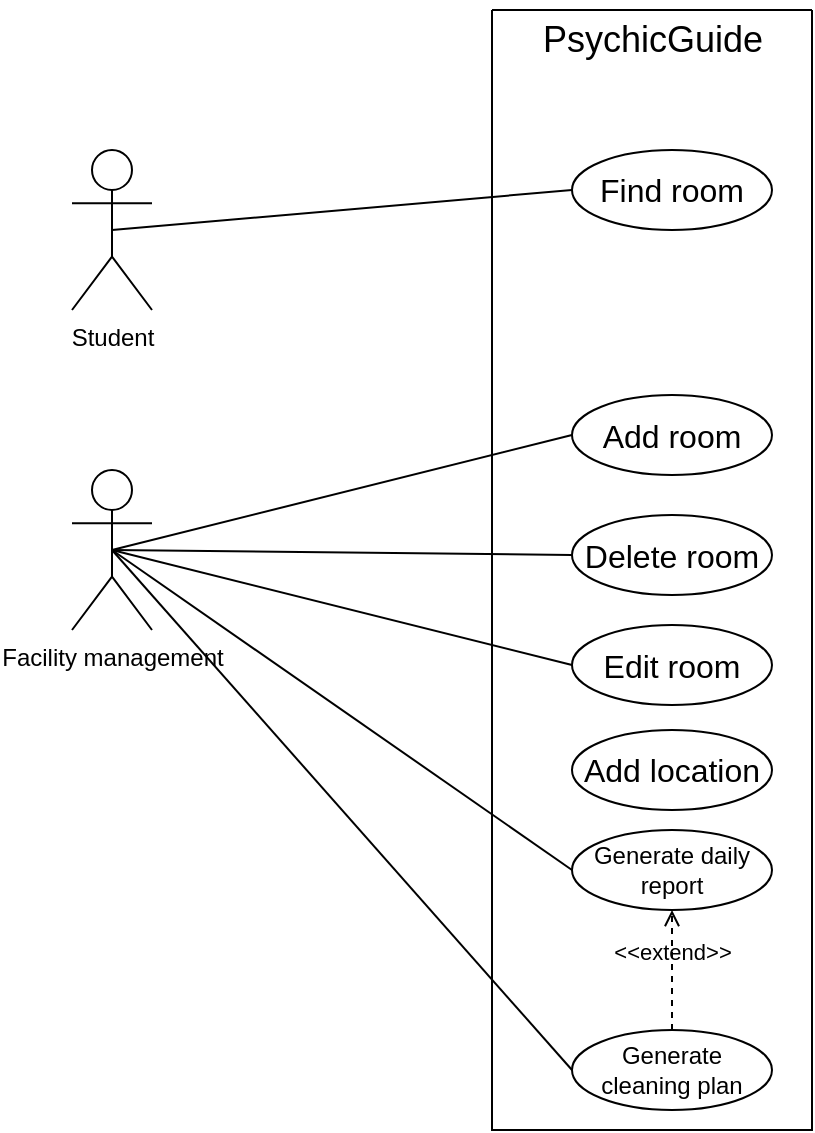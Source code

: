 <mxfile version="21.2.0" type="github">
  <diagram name="Seite-1" id="CF3dzcLzpI-n0LXJCUQS">
    <mxGraphModel dx="1050" dy="566" grid="1" gridSize="10" guides="1" tooltips="1" connect="1" arrows="1" fold="1" page="1" pageScale="1" pageWidth="827" pageHeight="1169" math="0" shadow="0">
      <root>
        <mxCell id="0" />
        <mxCell id="1" parent="0" />
        <mxCell id="EemBm16yauwJeNKE_mwV-13" style="rounded=0;orthogonalLoop=1;jettySize=auto;html=1;exitX=0.5;exitY=0.5;exitDx=0;exitDy=0;exitPerimeter=0;entryX=0;entryY=0.5;entryDx=0;entryDy=0;endArrow=none;endFill=0;" parent="1" source="EemBm16yauwJeNKE_mwV-6" target="EemBm16yauwJeNKE_mwV-1" edge="1">
          <mxGeometry relative="1" as="geometry" />
        </mxCell>
        <mxCell id="EemBm16yauwJeNKE_mwV-6" value="Student" style="shape=umlActor;verticalLabelPosition=bottom;verticalAlign=top;html=1;outlineConnect=0;" parent="1" vertex="1">
          <mxGeometry x="80" y="280" width="40" height="80" as="geometry" />
        </mxCell>
        <mxCell id="EemBm16yauwJeNKE_mwV-14" style="rounded=0;orthogonalLoop=1;jettySize=auto;html=1;exitX=0.5;exitY=0.5;exitDx=0;exitDy=0;exitPerimeter=0;entryX=0;entryY=0.5;entryDx=0;entryDy=0;endArrow=none;endFill=0;" parent="1" source="EemBm16yauwJeNKE_mwV-12" target="EemBm16yauwJeNKE_mwV-7" edge="1">
          <mxGeometry relative="1" as="geometry" />
        </mxCell>
        <mxCell id="EemBm16yauwJeNKE_mwV-15" style="rounded=0;orthogonalLoop=1;jettySize=auto;html=1;exitX=0.5;exitY=0.5;exitDx=0;exitDy=0;exitPerimeter=0;entryX=0;entryY=0.5;entryDx=0;entryDy=0;endArrow=none;endFill=0;" parent="1" source="EemBm16yauwJeNKE_mwV-12" target="EemBm16yauwJeNKE_mwV-8" edge="1">
          <mxGeometry relative="1" as="geometry" />
        </mxCell>
        <mxCell id="EemBm16yauwJeNKE_mwV-12" value="Facility management" style="shape=umlActor;verticalLabelPosition=bottom;verticalAlign=top;html=1;outlineConnect=0;" parent="1" vertex="1">
          <mxGeometry x="80" y="440" width="40" height="80" as="geometry" />
        </mxCell>
        <mxCell id="EemBm16yauwJeNKE_mwV-16" value="" style="swimlane;startSize=0;" parent="1" vertex="1">
          <mxGeometry x="290" y="210" width="160" height="560" as="geometry" />
        </mxCell>
        <mxCell id="EemBm16yauwJeNKE_mwV-1" value="&lt;font style=&quot;font-size: 16px;&quot;&gt;Find room&lt;/font&gt;" style="ellipse;whiteSpace=wrap;html=1;" parent="EemBm16yauwJeNKE_mwV-16" vertex="1">
          <mxGeometry x="40" y="70" width="100" height="40" as="geometry" />
        </mxCell>
        <mxCell id="EemBm16yauwJeNKE_mwV-7" value="&lt;font style=&quot;font-size: 16px;&quot;&gt;Add room&lt;/font&gt;" style="ellipse;whiteSpace=wrap;html=1;" parent="EemBm16yauwJeNKE_mwV-16" vertex="1">
          <mxGeometry x="40" y="192.5" width="100" height="40" as="geometry" />
        </mxCell>
        <mxCell id="EemBm16yauwJeNKE_mwV-8" value="&lt;font style=&quot;font-size: 16px;&quot;&gt;Delete room&lt;/font&gt;" style="ellipse;whiteSpace=wrap;html=1;" parent="EemBm16yauwJeNKE_mwV-16" vertex="1">
          <mxGeometry x="40" y="252.5" width="100" height="40" as="geometry" />
        </mxCell>
        <mxCell id="EemBm16yauwJeNKE_mwV-17" value="&lt;font style=&quot;font-size: 18px;&quot;&gt;PsychicGuide&lt;/font&gt;" style="text;html=1;align=center;verticalAlign=middle;resizable=0;points=[];autosize=1;strokeColor=none;fillColor=none;" parent="EemBm16yauwJeNKE_mwV-16" vertex="1">
          <mxGeometry x="15" y="-5" width="130" height="40" as="geometry" />
        </mxCell>
        <mxCell id="kF6P2d59xfgGpn61ju5f-1" value="&lt;font style=&quot;font-size: 16px;&quot;&gt;Edit room&lt;/font&gt;" style="ellipse;whiteSpace=wrap;html=1;" parent="EemBm16yauwJeNKE_mwV-16" vertex="1">
          <mxGeometry x="40" y="307.5" width="100" height="40" as="geometry" />
        </mxCell>
        <mxCell id="kF6P2d59xfgGpn61ju5f-5" style="rounded=0;orthogonalLoop=1;jettySize=auto;html=1;exitX=0;exitY=0.5;exitDx=0;exitDy=0;endArrow=none;endFill=0;" parent="EemBm16yauwJeNKE_mwV-16" source="kF6P2d59xfgGpn61ju5f-2" edge="1">
          <mxGeometry relative="1" as="geometry">
            <mxPoint x="-190" y="270" as="targetPoint" />
          </mxGeometry>
        </mxCell>
        <mxCell id="kF6P2d59xfgGpn61ju5f-2" value="Generate daily report" style="ellipse;whiteSpace=wrap;html=1;" parent="EemBm16yauwJeNKE_mwV-16" vertex="1">
          <mxGeometry x="40" y="410" width="100" height="40" as="geometry" />
        </mxCell>
        <mxCell id="kF6P2d59xfgGpn61ju5f-6" style="rounded=0;orthogonalLoop=1;jettySize=auto;html=1;exitX=0;exitY=0.5;exitDx=0;exitDy=0;endArrow=none;endFill=0;" parent="EemBm16yauwJeNKE_mwV-16" source="kF6P2d59xfgGpn61ju5f-3" edge="1">
          <mxGeometry relative="1" as="geometry">
            <mxPoint x="-190" y="270" as="targetPoint" />
          </mxGeometry>
        </mxCell>
        <mxCell id="kF6P2d59xfgGpn61ju5f-3" value="&lt;div&gt;Generate &lt;br&gt;&lt;/div&gt;&lt;div&gt;cleaning plan&lt;/div&gt;" style="ellipse;whiteSpace=wrap;html=1;" parent="EemBm16yauwJeNKE_mwV-16" vertex="1">
          <mxGeometry x="40" y="510" width="100" height="40" as="geometry" />
        </mxCell>
        <mxCell id="NJYS7gCfn-RFH--13GK4-3" value="&amp;lt;&amp;lt;extend&amp;gt;&amp;gt;" style="endArrow=open;html=1;rounded=0;align=center;verticalAlign=bottom;dashed=1;endFill=0;labelBackgroundColor=none;exitX=0.5;exitY=0;exitDx=0;exitDy=0;entryX=0.5;entryY=1;entryDx=0;entryDy=0;" parent="EemBm16yauwJeNKE_mwV-16" source="kF6P2d59xfgGpn61ju5f-3" target="kF6P2d59xfgGpn61ju5f-2" edge="1">
          <mxGeometry relative="1" as="geometry">
            <mxPoint x="210" y="460" as="sourcePoint" />
            <mxPoint x="310" y="380" as="targetPoint" />
          </mxGeometry>
        </mxCell>
        <mxCell id="NJYS7gCfn-RFH--13GK4-4" value="" style="resizable=0;html=1;align=center;verticalAlign=top;labelBackgroundColor=none;" parent="NJYS7gCfn-RFH--13GK4-3" connectable="0" vertex="1">
          <mxGeometry relative="1" as="geometry" />
        </mxCell>
        <mxCell id="NJYS7gCfn-RFH--13GK4-6" value="&lt;font style=&quot;font-size: 16px;&quot;&gt;Add location&lt;/font&gt;" style="ellipse;whiteSpace=wrap;html=1;" parent="EemBm16yauwJeNKE_mwV-16" vertex="1">
          <mxGeometry x="40" y="360" width="100" height="40" as="geometry" />
        </mxCell>
        <mxCell id="kF6P2d59xfgGpn61ju5f-4" style="rounded=0;orthogonalLoop=1;jettySize=auto;html=1;exitX=0;exitY=0.5;exitDx=0;exitDy=0;entryX=0.5;entryY=0.5;entryDx=0;entryDy=0;entryPerimeter=0;endArrow=none;endFill=0;" parent="1" source="kF6P2d59xfgGpn61ju5f-1" target="EemBm16yauwJeNKE_mwV-12" edge="1">
          <mxGeometry relative="1" as="geometry" />
        </mxCell>
      </root>
    </mxGraphModel>
  </diagram>
</mxfile>
